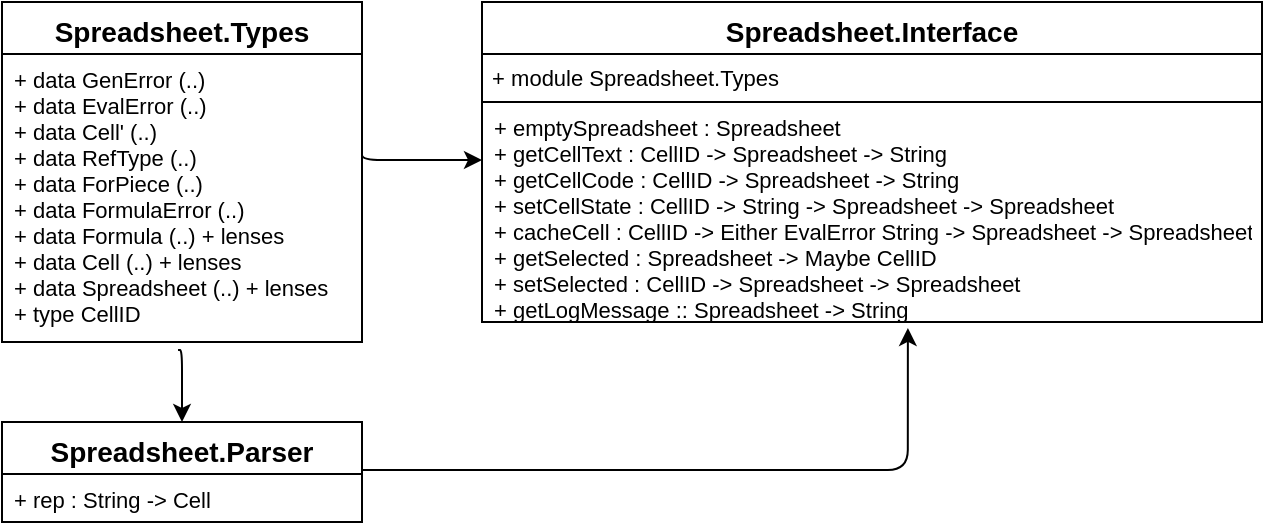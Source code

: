 <mxfile version="14.6.11" type="device"><diagram id="-5pGk8KBHs1ryMWC_MMC" name="Page-1"><mxGraphModel dx="1422" dy="775" grid="1" gridSize="10" guides="1" tooltips="1" connect="1" arrows="1" fold="1" page="1" pageScale="1" pageWidth="850" pageHeight="1100" math="0" shadow="0"><root><mxCell id="0"/><mxCell id="1" parent="0"/><mxCell id="UpvLBFPYgcAnn_g0n5aX-1" value="Spreadsheet.Types" style="swimlane;fontStyle=1;align=center;verticalAlign=top;childLayout=stackLayout;horizontal=1;startSize=26;horizontalStack=0;resizeParent=1;resizeParentMax=0;resizeLast=0;collapsible=1;marginBottom=0;rounded=0;fontSize=14;strokeColor=#000000;strokeWidth=1;" parent="1" vertex="1"><mxGeometry x="40" y="40" width="180" height="170" as="geometry"/></mxCell><mxCell id="UpvLBFPYgcAnn_g0n5aX-2" value="+ data GenError (..)&#xA;+ data EvalError (..)&#xA;+ data Cell' (..)&#xA;+ data RefType (..)&#xA;+ data ForPiece (..)&#xA;+ data FormulaError (..)&#xA;+ data Formula (..) + lenses&#xA;+ data Cell (..) + lenses&#xA;+ data Spreadsheet (..) + lenses&#xA;+ type CellID&#xA; &#xA;&#xA;" style="text;strokeColor=none;fillColor=none;align=left;verticalAlign=top;spacingLeft=4;spacingRight=4;overflow=hidden;rotatable=0;points=[[0,0.5],[1,0.5]];portConstraint=eastwest;fontSize=11;" parent="UpvLBFPYgcAnn_g0n5aX-1" vertex="1"><mxGeometry y="26" width="180" height="144" as="geometry"/></mxCell><mxCell id="UpvLBFPYgcAnn_g0n5aX-3" value="Spreadsheet.Parser" style="swimlane;fontStyle=1;align=center;verticalAlign=top;childLayout=stackLayout;horizontal=1;startSize=26;horizontalStack=0;resizeParent=1;resizeParentMax=0;resizeLast=0;collapsible=1;marginBottom=0;rounded=0;fontSize=14;strokeColor=#000000;strokeWidth=1;" parent="1" vertex="1"><mxGeometry x="40" y="250" width="180" height="50" as="geometry"/></mxCell><mxCell id="UpvLBFPYgcAnn_g0n5aX-4" value="+ rep : String -&gt; Cell" style="text;strokeColor=none;fillColor=none;align=left;verticalAlign=top;spacingLeft=4;spacingRight=4;overflow=hidden;rotatable=0;points=[[0,0.5],[1,0.5]];portConstraint=eastwest;fontSize=11;" parent="UpvLBFPYgcAnn_g0n5aX-3" vertex="1"><mxGeometry y="26" width="180" height="24" as="geometry"/></mxCell><mxCell id="UpvLBFPYgcAnn_g0n5aX-5" value="Spreadsheet.Interface&#xA;" style="swimlane;fontStyle=1;align=center;verticalAlign=top;childLayout=stackLayout;horizontal=1;startSize=26;horizontalStack=0;resizeParent=1;resizeParentMax=0;resizeLast=0;collapsible=1;marginBottom=0;rounded=0;fontSize=14;strokeColor=#000000;strokeWidth=1;" parent="1" vertex="1"><mxGeometry x="280" y="40" width="390" height="160" as="geometry"/></mxCell><mxCell id="UpvLBFPYgcAnn_g0n5aX-7" value="&lt;div style=&quot;font-size: 11px&quot;&gt;&amp;nbsp;+ module Spreadsheet.Types&lt;br&gt;&lt;/div&gt;" style="rounded=0;whiteSpace=wrap;html=1;align=left;" parent="UpvLBFPYgcAnn_g0n5aX-5" vertex="1"><mxGeometry y="26" width="390" height="24" as="geometry"/></mxCell><mxCell id="UpvLBFPYgcAnn_g0n5aX-6" value="+ emptySpreadsheet : Spreadsheet&#xA;+ getCellText : CellID -&gt; Spreadsheet -&gt; String&#xA;+ getCellCode : CellID -&gt; Spreadsheet -&gt; String&#xA;+ setCellState : CellID -&gt; String -&gt; Spreadsheet -&gt; Spreadsheet&#xA;+ cacheCell : CellID -&gt; Either EvalError String -&gt; Spreadsheet -&gt; Spreadsheet&#xA;+ getSelected : Spreadsheet -&gt; Maybe CellID&#xA;+ setSelected : CellID -&gt; Spreadsheet -&gt; Spreadsheet&#xA;+ getLogMessage :: Spreadsheet -&gt; String" style="text;strokeColor=none;fillColor=none;align=left;verticalAlign=top;spacingLeft=4;spacingRight=4;overflow=hidden;rotatable=0;points=[[0,0.5],[1,0.5]];portConstraint=eastwest;fontSize=11;" parent="UpvLBFPYgcAnn_g0n5aX-5" vertex="1"><mxGeometry y="50" width="390" height="110" as="geometry"/></mxCell><mxCell id="UpvLBFPYgcAnn_g0n5aX-9" value="" style="edgeStyle=segmentEdgeStyle;endArrow=classic;html=1;entryX=0.546;entryY=1.027;entryDx=0;entryDy=0;entryPerimeter=0;exitX=1;exitY=-0.083;exitDx=0;exitDy=0;exitPerimeter=0;" parent="1" source="UpvLBFPYgcAnn_g0n5aX-4" target="UpvLBFPYgcAnn_g0n5aX-6" edge="1"><mxGeometry width="50" height="50" relative="1" as="geometry"><mxPoint x="400" y="420" as="sourcePoint"/><mxPoint x="450" y="370" as="targetPoint"/></mxGeometry></mxCell><mxCell id="XTr__VVMMrknrokwSJbW-1" value="" style="edgeStyle=segmentEdgeStyle;endArrow=classic;html=1;entryX=0;entryY=0.264;entryDx=0;entryDy=0;entryPerimeter=0;" edge="1" parent="1" target="UpvLBFPYgcAnn_g0n5aX-6"><mxGeometry width="50" height="50" relative="1" as="geometry"><mxPoint x="220" y="114" as="sourcePoint"/><mxPoint x="450" y="370" as="targetPoint"/><Array as="points"><mxPoint x="220" y="119"/></Array></mxGeometry></mxCell><mxCell id="XTr__VVMMrknrokwSJbW-2" value="" style="edgeStyle=segmentEdgeStyle;endArrow=classic;html=1;exitX=0.489;exitY=1.028;exitDx=0;exitDy=0;exitPerimeter=0;entryX=0.5;entryY=0;entryDx=0;entryDy=0;" edge="1" parent="1" source="UpvLBFPYgcAnn_g0n5aX-2" target="UpvLBFPYgcAnn_g0n5aX-3"><mxGeometry width="50" height="50" relative="1" as="geometry"><mxPoint x="400" y="420" as="sourcePoint"/><mxPoint x="450" y="370" as="targetPoint"/></mxGeometry></mxCell></root></mxGraphModel></diagram></mxfile>